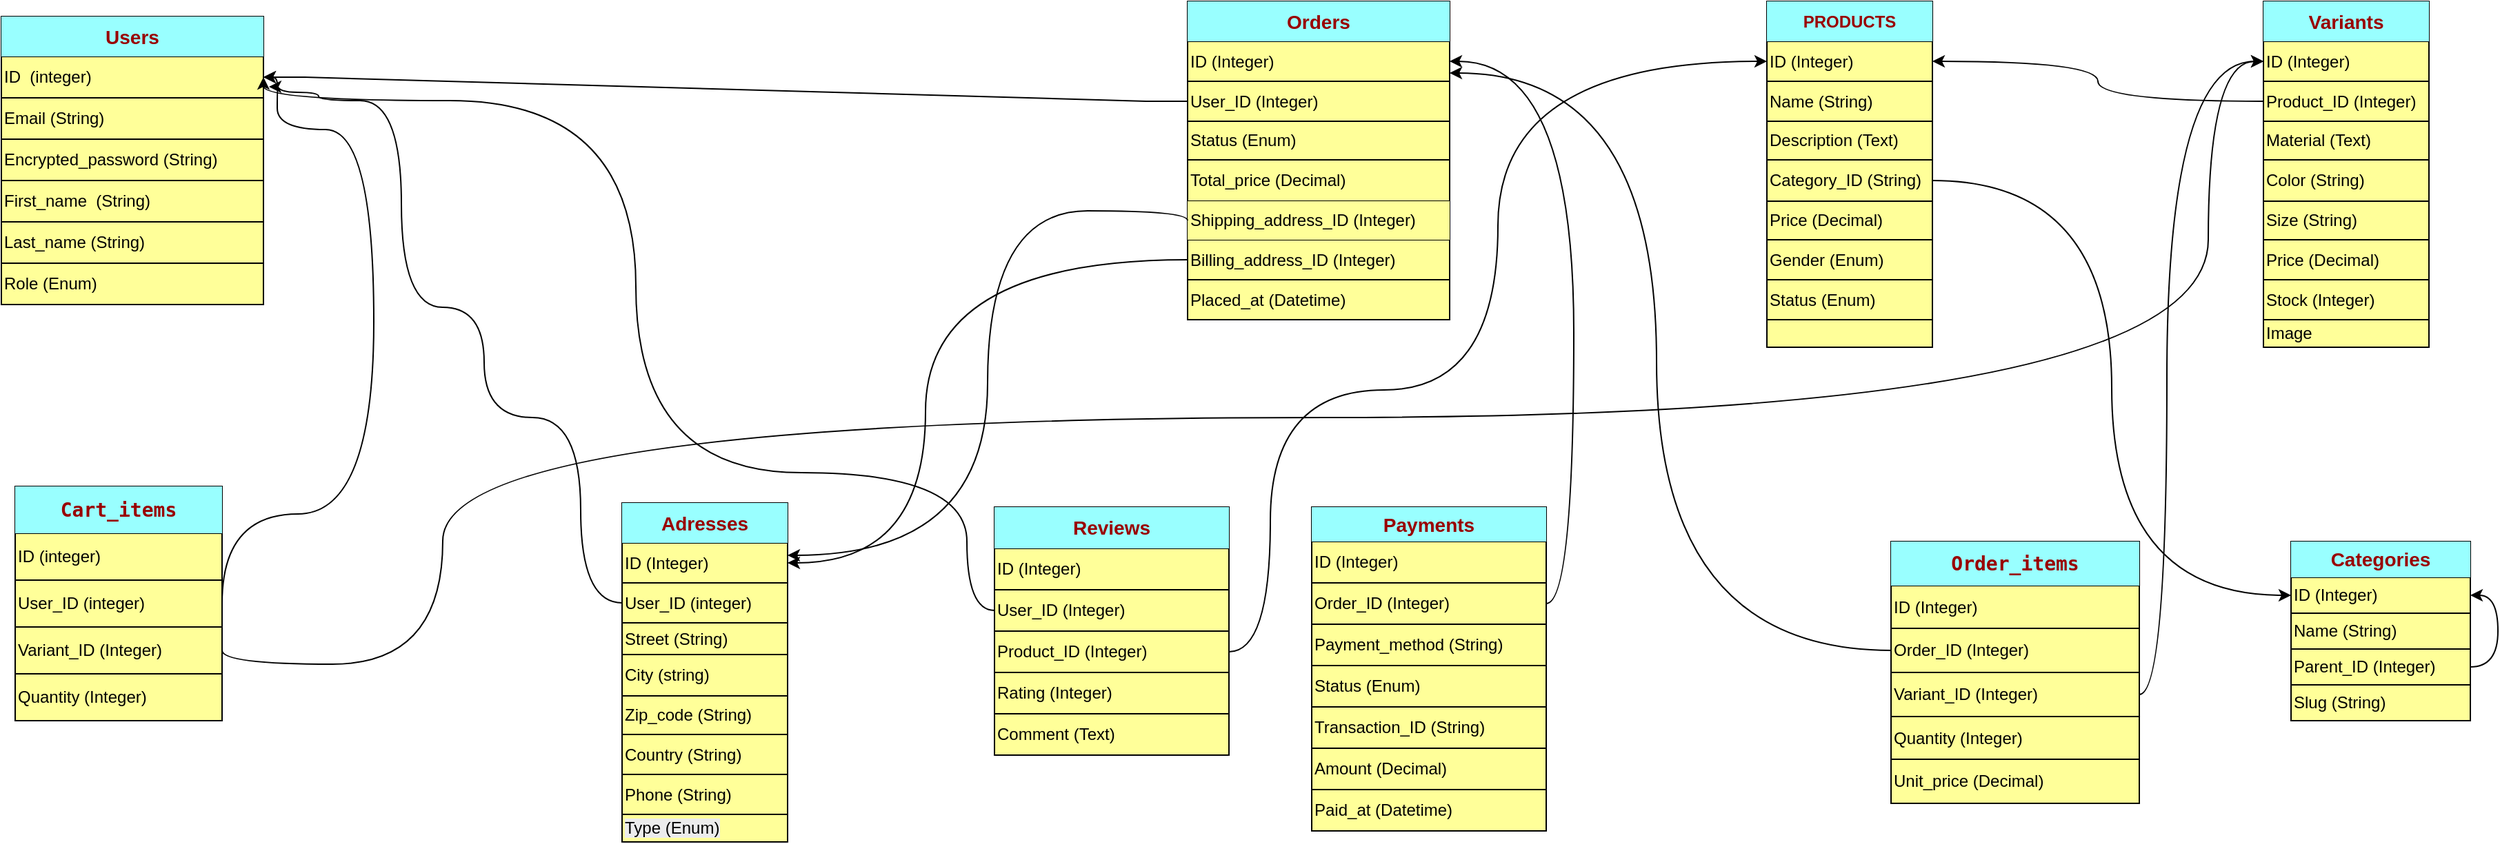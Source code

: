 <mxfile version="27.0.8">
  <diagram name="Page-1" id="mSdoSHMmGEVfb8vdNhQg">
    <mxGraphModel dx="1975" dy="997" grid="1" gridSize="10" guides="1" tooltips="1" connect="1" arrows="1" fold="1" page="1" pageScale="1" pageWidth="3300" pageHeight="4681" math="0" shadow="0">
      <root>
        <mxCell id="0" />
        <mxCell id="1" parent="0" />
        <mxCell id="TnD2usCHC5H45rRuhwk7-1" value="" style="shape=table;startSize=0;container=1;collapsible=0;childLayout=tableLayout;fillColor=#FFFF99;" parent="1" vertex="1">
          <mxGeometry x="1280" y="38" width="120" height="251" as="geometry" />
        </mxCell>
        <mxCell id="TnD2usCHC5H45rRuhwk7-2" value="" style="shape=tableRow;horizontal=0;startSize=0;swimlaneHead=0;swimlaneBody=0;strokeColor=inherit;top=0;left=0;bottom=0;right=0;collapsible=0;dropTarget=0;fillColor=#99FFFF;points=[[0,0.5],[1,0.5]];portConstraint=eastwest;" parent="TnD2usCHC5H45rRuhwk7-1" vertex="1">
          <mxGeometry width="120" height="29" as="geometry" />
        </mxCell>
        <mxCell id="TnD2usCHC5H45rRuhwk7-3" value="&lt;b style=&quot;color: rgb(153, 0, 0);&quot;&gt;PRODUCTS&lt;/b&gt;" style="shape=partialRectangle;html=1;whiteSpace=wrap;connectable=0;strokeColor=inherit;overflow=hidden;fillColor=none;top=0;left=0;bottom=0;right=0;pointerEvents=1;" parent="TnD2usCHC5H45rRuhwk7-2" vertex="1">
          <mxGeometry width="120" height="29" as="geometry">
            <mxRectangle width="120" height="29" as="alternateBounds" />
          </mxGeometry>
        </mxCell>
        <mxCell id="TnD2usCHC5H45rRuhwk7-4" value="" style="shape=tableRow;horizontal=0;startSize=0;swimlaneHead=0;swimlaneBody=0;strokeColor=inherit;top=0;left=0;bottom=0;right=0;collapsible=0;dropTarget=0;fillColor=none;points=[[0,0.5],[1,0.5]];portConstraint=eastwest;" parent="TnD2usCHC5H45rRuhwk7-1" vertex="1">
          <mxGeometry y="29" width="120" height="29" as="geometry" />
        </mxCell>
        <mxCell id="TnD2usCHC5H45rRuhwk7-5" value="ID (Integer)" style="shape=partialRectangle;html=1;whiteSpace=wrap;connectable=0;strokeColor=inherit;overflow=hidden;fillColor=none;top=0;left=0;bottom=0;right=0;pointerEvents=1;align=left;" parent="TnD2usCHC5H45rRuhwk7-4" vertex="1">
          <mxGeometry width="120" height="29" as="geometry">
            <mxRectangle width="120" height="29" as="alternateBounds" />
          </mxGeometry>
        </mxCell>
        <mxCell id="TnD2usCHC5H45rRuhwk7-6" value="" style="shape=tableRow;horizontal=0;startSize=0;swimlaneHead=0;swimlaneBody=0;strokeColor=inherit;top=0;left=0;bottom=0;right=0;collapsible=0;dropTarget=0;fillColor=none;points=[[0,0.5],[1,0.5]];portConstraint=eastwest;" parent="TnD2usCHC5H45rRuhwk7-1" vertex="1">
          <mxGeometry y="58" width="120" height="29" as="geometry" />
        </mxCell>
        <mxCell id="TnD2usCHC5H45rRuhwk7-7" value="Name (String)" style="shape=partialRectangle;html=1;whiteSpace=wrap;connectable=0;strokeColor=inherit;overflow=hidden;fillColor=none;top=0;left=0;bottom=0;right=0;pointerEvents=1;align=left;" parent="TnD2usCHC5H45rRuhwk7-6" vertex="1">
          <mxGeometry width="120" height="29" as="geometry">
            <mxRectangle width="120" height="29" as="alternateBounds" />
          </mxGeometry>
        </mxCell>
        <mxCell id="TnD2usCHC5H45rRuhwk7-8" value="" style="shape=tableRow;horizontal=0;startSize=0;swimlaneHead=0;swimlaneBody=0;strokeColor=inherit;top=0;left=0;bottom=0;right=0;collapsible=0;dropTarget=0;fillColor=none;points=[[0,0.5],[1,0.5]];portConstraint=eastwest;" parent="TnD2usCHC5H45rRuhwk7-1" vertex="1">
          <mxGeometry y="87" width="120" height="28" as="geometry" />
        </mxCell>
        <mxCell id="TnD2usCHC5H45rRuhwk7-9" value="Description (Text)" style="shape=partialRectangle;html=1;whiteSpace=wrap;connectable=0;strokeColor=inherit;overflow=hidden;fillColor=none;top=0;left=0;bottom=0;right=0;pointerEvents=1;align=left;" parent="TnD2usCHC5H45rRuhwk7-8" vertex="1">
          <mxGeometry width="120" height="28" as="geometry">
            <mxRectangle width="120" height="28" as="alternateBounds" />
          </mxGeometry>
        </mxCell>
        <mxCell id="TnD2usCHC5H45rRuhwk7-10" value="" style="shape=tableRow;horizontal=0;startSize=0;swimlaneHead=0;swimlaneBody=0;strokeColor=inherit;top=0;left=0;bottom=0;right=0;collapsible=0;dropTarget=0;fillColor=none;points=[[0,0.5],[1,0.5]];portConstraint=eastwest;" parent="TnD2usCHC5H45rRuhwk7-1" vertex="1">
          <mxGeometry y="115" width="120" height="30" as="geometry" />
        </mxCell>
        <mxCell id="TnD2usCHC5H45rRuhwk7-11" value="Category_ID (String)" style="shape=partialRectangle;html=1;whiteSpace=wrap;connectable=0;strokeColor=inherit;overflow=hidden;fillColor=none;top=0;left=0;bottom=0;right=0;pointerEvents=1;align=left;" parent="TnD2usCHC5H45rRuhwk7-10" vertex="1">
          <mxGeometry width="120" height="30" as="geometry">
            <mxRectangle width="120" height="30" as="alternateBounds" />
          </mxGeometry>
        </mxCell>
        <mxCell id="TnD2usCHC5H45rRuhwk7-12" value="" style="shape=tableRow;horizontal=0;startSize=0;swimlaneHead=0;swimlaneBody=0;strokeColor=inherit;top=0;left=0;bottom=0;right=0;collapsible=0;dropTarget=0;fillColor=none;points=[[0,0.5],[1,0.5]];portConstraint=eastwest;" parent="TnD2usCHC5H45rRuhwk7-1" vertex="1">
          <mxGeometry y="145" width="120" height="28" as="geometry" />
        </mxCell>
        <mxCell id="TnD2usCHC5H45rRuhwk7-13" value="Price (Decimal)" style="shape=partialRectangle;html=1;whiteSpace=wrap;connectable=0;strokeColor=inherit;overflow=hidden;fillColor=none;top=0;left=0;bottom=0;right=0;pointerEvents=1;align=left;" parent="TnD2usCHC5H45rRuhwk7-12" vertex="1">
          <mxGeometry width="120" height="28" as="geometry">
            <mxRectangle width="120" height="28" as="alternateBounds" />
          </mxGeometry>
        </mxCell>
        <mxCell id="TnD2usCHC5H45rRuhwk7-14" value="" style="shape=tableRow;horizontal=0;startSize=0;swimlaneHead=0;swimlaneBody=0;strokeColor=inherit;top=0;left=0;bottom=0;right=0;collapsible=0;dropTarget=0;fillColor=none;points=[[0,0.5],[1,0.5]];portConstraint=eastwest;" parent="TnD2usCHC5H45rRuhwk7-1" vertex="1">
          <mxGeometry y="173" width="120" height="29" as="geometry" />
        </mxCell>
        <mxCell id="TnD2usCHC5H45rRuhwk7-15" value="Gender (Enum)" style="shape=partialRectangle;html=1;whiteSpace=wrap;connectable=0;strokeColor=inherit;overflow=hidden;fillColor=none;top=0;left=0;bottom=0;right=0;pointerEvents=1;align=left;" parent="TnD2usCHC5H45rRuhwk7-14" vertex="1">
          <mxGeometry width="120" height="29" as="geometry">
            <mxRectangle width="120" height="29" as="alternateBounds" />
          </mxGeometry>
        </mxCell>
        <mxCell id="TnD2usCHC5H45rRuhwk7-16" value="" style="shape=tableRow;horizontal=0;startSize=0;swimlaneHead=0;swimlaneBody=0;strokeColor=inherit;top=0;left=0;bottom=0;right=0;collapsible=0;dropTarget=0;fillColor=none;points=[[0,0.5],[1,0.5]];portConstraint=eastwest;" parent="TnD2usCHC5H45rRuhwk7-1" vertex="1">
          <mxGeometry y="202" width="120" height="29" as="geometry" />
        </mxCell>
        <mxCell id="TnD2usCHC5H45rRuhwk7-17" value="Status (Enum)" style="shape=partialRectangle;html=1;whiteSpace=wrap;connectable=0;strokeColor=inherit;overflow=hidden;fillColor=none;top=0;left=0;bottom=0;right=0;pointerEvents=1;align=left;" parent="TnD2usCHC5H45rRuhwk7-16" vertex="1">
          <mxGeometry width="120" height="29" as="geometry">
            <mxRectangle width="120" height="29" as="alternateBounds" />
          </mxGeometry>
        </mxCell>
        <mxCell id="TnD2usCHC5H45rRuhwk7-18" value="" style="shape=tableRow;horizontal=0;startSize=0;swimlaneHead=0;swimlaneBody=0;strokeColor=inherit;top=0;left=0;bottom=0;right=0;collapsible=0;dropTarget=0;fillColor=none;points=[[0,0.5],[1,0.5]];portConstraint=eastwest;" parent="TnD2usCHC5H45rRuhwk7-1" vertex="1">
          <mxGeometry y="231" width="120" height="20" as="geometry" />
        </mxCell>
        <mxCell id="TnD2usCHC5H45rRuhwk7-19" value="" style="shape=partialRectangle;html=1;whiteSpace=wrap;connectable=0;strokeColor=inherit;overflow=hidden;fillColor=none;top=0;left=0;bottom=0;right=0;pointerEvents=1;" parent="TnD2usCHC5H45rRuhwk7-18" vertex="1">
          <mxGeometry width="120" height="20" as="geometry">
            <mxRectangle width="120" height="20" as="alternateBounds" />
          </mxGeometry>
        </mxCell>
        <mxCell id="lrAjuptVuyixeFRpdPks-1" value="" style="shape=table;startSize=0;container=1;collapsible=0;childLayout=tableLayout;fillColor=#FFFF99;" parent="1" vertex="1">
          <mxGeometry x="1640" y="38" width="120" height="251" as="geometry" />
        </mxCell>
        <mxCell id="lrAjuptVuyixeFRpdPks-2" value="" style="shape=tableRow;horizontal=0;startSize=0;swimlaneHead=0;swimlaneBody=0;strokeColor=inherit;top=0;left=0;bottom=0;right=0;collapsible=0;dropTarget=0;fillColor=none;points=[[0,0.5],[1,0.5]];portConstraint=eastwest;" parent="lrAjuptVuyixeFRpdPks-1" vertex="1">
          <mxGeometry width="120" height="29" as="geometry" />
        </mxCell>
        <mxCell id="lrAjuptVuyixeFRpdPks-3" value="&lt;b style=&quot;color: rgb(153, 0, 0);&quot;&gt;&lt;font style=&quot;font-size: 14px;&quot;&gt;Variants&lt;/font&gt;&lt;/b&gt;" style="shape=partialRectangle;html=1;whiteSpace=wrap;connectable=0;strokeColor=inherit;overflow=hidden;fillColor=#99FFFF;top=0;left=0;bottom=0;right=0;pointerEvents=1;" parent="lrAjuptVuyixeFRpdPks-2" vertex="1">
          <mxGeometry width="120" height="29" as="geometry">
            <mxRectangle width="120" height="29" as="alternateBounds" />
          </mxGeometry>
        </mxCell>
        <mxCell id="lrAjuptVuyixeFRpdPks-4" value="" style="shape=tableRow;horizontal=0;startSize=0;swimlaneHead=0;swimlaneBody=0;strokeColor=inherit;top=0;left=0;bottom=0;right=0;collapsible=0;dropTarget=0;fillColor=none;points=[[0,0.5],[1,0.5]];portConstraint=eastwest;" parent="lrAjuptVuyixeFRpdPks-1" vertex="1">
          <mxGeometry y="29" width="120" height="29" as="geometry" />
        </mxCell>
        <mxCell id="lrAjuptVuyixeFRpdPks-5" value="ID (Integer)" style="shape=partialRectangle;html=1;whiteSpace=wrap;connectable=0;strokeColor=inherit;overflow=hidden;fillColor=none;top=0;left=0;bottom=0;right=0;pointerEvents=1;align=left;" parent="lrAjuptVuyixeFRpdPks-4" vertex="1">
          <mxGeometry width="120" height="29" as="geometry">
            <mxRectangle width="120" height="29" as="alternateBounds" />
          </mxGeometry>
        </mxCell>
        <mxCell id="lrAjuptVuyixeFRpdPks-6" value="" style="shape=tableRow;horizontal=0;startSize=0;swimlaneHead=0;swimlaneBody=0;strokeColor=inherit;top=0;left=0;bottom=0;right=0;collapsible=0;dropTarget=0;fillColor=none;points=[[0,0.5],[1,0.5]];portConstraint=eastwest;" parent="lrAjuptVuyixeFRpdPks-1" vertex="1">
          <mxGeometry y="58" width="120" height="29" as="geometry" />
        </mxCell>
        <mxCell id="lrAjuptVuyixeFRpdPks-7" value="Product_ID (Integer)" style="shape=partialRectangle;html=1;whiteSpace=wrap;connectable=0;strokeColor=inherit;overflow=hidden;fillColor=none;top=0;left=0;bottom=0;right=0;pointerEvents=1;align=left;" parent="lrAjuptVuyixeFRpdPks-6" vertex="1">
          <mxGeometry width="120" height="29" as="geometry">
            <mxRectangle width="120" height="29" as="alternateBounds" />
          </mxGeometry>
        </mxCell>
        <mxCell id="lrAjuptVuyixeFRpdPks-8" value="" style="shape=tableRow;horizontal=0;startSize=0;swimlaneHead=0;swimlaneBody=0;strokeColor=inherit;top=0;left=0;bottom=0;right=0;collapsible=0;dropTarget=0;fillColor=none;points=[[0,0.5],[1,0.5]];portConstraint=eastwest;" parent="lrAjuptVuyixeFRpdPks-1" vertex="1">
          <mxGeometry y="87" width="120" height="28" as="geometry" />
        </mxCell>
        <mxCell id="lrAjuptVuyixeFRpdPks-9" value="Material (Text)" style="shape=partialRectangle;html=1;whiteSpace=wrap;connectable=0;strokeColor=inherit;overflow=hidden;fillColor=none;top=0;left=0;bottom=0;right=0;pointerEvents=1;align=left;" parent="lrAjuptVuyixeFRpdPks-8" vertex="1">
          <mxGeometry width="120" height="28" as="geometry">
            <mxRectangle width="120" height="28" as="alternateBounds" />
          </mxGeometry>
        </mxCell>
        <mxCell id="lrAjuptVuyixeFRpdPks-10" value="" style="shape=tableRow;horizontal=0;startSize=0;swimlaneHead=0;swimlaneBody=0;strokeColor=inherit;top=0;left=0;bottom=0;right=0;collapsible=0;dropTarget=0;fillColor=none;points=[[0,0.5],[1,0.5]];portConstraint=eastwest;" parent="lrAjuptVuyixeFRpdPks-1" vertex="1">
          <mxGeometry y="115" width="120" height="30" as="geometry" />
        </mxCell>
        <mxCell id="lrAjuptVuyixeFRpdPks-11" value="Color (String)" style="shape=partialRectangle;html=1;whiteSpace=wrap;connectable=0;strokeColor=inherit;overflow=hidden;fillColor=none;top=0;left=0;bottom=0;right=0;pointerEvents=1;align=left;" parent="lrAjuptVuyixeFRpdPks-10" vertex="1">
          <mxGeometry width="120" height="30" as="geometry">
            <mxRectangle width="120" height="30" as="alternateBounds" />
          </mxGeometry>
        </mxCell>
        <mxCell id="lrAjuptVuyixeFRpdPks-12" value="" style="shape=tableRow;horizontal=0;startSize=0;swimlaneHead=0;swimlaneBody=0;strokeColor=inherit;top=0;left=0;bottom=0;right=0;collapsible=0;dropTarget=0;fillColor=none;points=[[0,0.5],[1,0.5]];portConstraint=eastwest;" parent="lrAjuptVuyixeFRpdPks-1" vertex="1">
          <mxGeometry y="145" width="120" height="28" as="geometry" />
        </mxCell>
        <mxCell id="lrAjuptVuyixeFRpdPks-13" value="Size (String)" style="shape=partialRectangle;html=1;whiteSpace=wrap;connectable=0;strokeColor=inherit;overflow=hidden;fillColor=none;top=0;left=0;bottom=0;right=0;pointerEvents=1;align=left;" parent="lrAjuptVuyixeFRpdPks-12" vertex="1">
          <mxGeometry width="120" height="28" as="geometry">
            <mxRectangle width="120" height="28" as="alternateBounds" />
          </mxGeometry>
        </mxCell>
        <mxCell id="lrAjuptVuyixeFRpdPks-14" value="" style="shape=tableRow;horizontal=0;startSize=0;swimlaneHead=0;swimlaneBody=0;strokeColor=inherit;top=0;left=0;bottom=0;right=0;collapsible=0;dropTarget=0;fillColor=none;points=[[0,0.5],[1,0.5]];portConstraint=eastwest;" parent="lrAjuptVuyixeFRpdPks-1" vertex="1">
          <mxGeometry y="173" width="120" height="29" as="geometry" />
        </mxCell>
        <mxCell id="lrAjuptVuyixeFRpdPks-15" value="Price (Decimal)" style="shape=partialRectangle;html=1;whiteSpace=wrap;connectable=0;strokeColor=inherit;overflow=hidden;fillColor=none;top=0;left=0;bottom=0;right=0;pointerEvents=1;align=left;" parent="lrAjuptVuyixeFRpdPks-14" vertex="1">
          <mxGeometry width="120" height="29" as="geometry">
            <mxRectangle width="120" height="29" as="alternateBounds" />
          </mxGeometry>
        </mxCell>
        <mxCell id="lrAjuptVuyixeFRpdPks-16" value="" style="shape=tableRow;horizontal=0;startSize=0;swimlaneHead=0;swimlaneBody=0;strokeColor=inherit;top=0;left=0;bottom=0;right=0;collapsible=0;dropTarget=0;fillColor=none;points=[[0,0.5],[1,0.5]];portConstraint=eastwest;" parent="lrAjuptVuyixeFRpdPks-1" vertex="1">
          <mxGeometry y="202" width="120" height="29" as="geometry" />
        </mxCell>
        <mxCell id="lrAjuptVuyixeFRpdPks-17" value="Stock (Integer)" style="shape=partialRectangle;html=1;whiteSpace=wrap;connectable=0;strokeColor=inherit;overflow=hidden;fillColor=none;top=0;left=0;bottom=0;right=0;pointerEvents=1;align=left;" parent="lrAjuptVuyixeFRpdPks-16" vertex="1">
          <mxGeometry width="120" height="29" as="geometry">
            <mxRectangle width="120" height="29" as="alternateBounds" />
          </mxGeometry>
        </mxCell>
        <mxCell id="lrAjuptVuyixeFRpdPks-18" value="" style="shape=tableRow;horizontal=0;startSize=0;swimlaneHead=0;swimlaneBody=0;strokeColor=inherit;top=0;left=0;bottom=0;right=0;collapsible=0;dropTarget=0;fillColor=none;points=[[0,0.5],[1,0.5]];portConstraint=eastwest;" parent="lrAjuptVuyixeFRpdPks-1" vertex="1">
          <mxGeometry y="231" width="120" height="20" as="geometry" />
        </mxCell>
        <mxCell id="lrAjuptVuyixeFRpdPks-19" value="Image" style="shape=partialRectangle;html=1;whiteSpace=wrap;connectable=0;strokeColor=inherit;overflow=hidden;fillColor=none;top=0;left=0;bottom=0;right=0;pointerEvents=1;align=left;" parent="lrAjuptVuyixeFRpdPks-18" vertex="1">
          <mxGeometry width="120" height="20" as="geometry">
            <mxRectangle width="120" height="20" as="alternateBounds" />
          </mxGeometry>
        </mxCell>
        <mxCell id="lrAjuptVuyixeFRpdPks-20" value="" style="shape=table;startSize=0;container=1;collapsible=0;childLayout=tableLayout;fillColor=#FFFF99;" parent="1" vertex="1">
          <mxGeometry x="1660" y="430" width="130" height="130" as="geometry" />
        </mxCell>
        <mxCell id="lrAjuptVuyixeFRpdPks-21" value="" style="shape=tableRow;horizontal=0;startSize=0;swimlaneHead=0;swimlaneBody=0;strokeColor=inherit;top=0;left=0;bottom=0;right=0;collapsible=0;dropTarget=0;fillColor=none;points=[[0,0.5],[1,0.5]];portConstraint=eastwest;" parent="lrAjuptVuyixeFRpdPks-20" vertex="1">
          <mxGeometry width="130" height="26" as="geometry" />
        </mxCell>
        <mxCell id="lrAjuptVuyixeFRpdPks-22" value="&lt;b style=&quot;color: rgb(153, 0, 0);&quot;&gt;&lt;font style=&quot;font-size: 14px;&quot;&gt;Categories&lt;/font&gt;&lt;/b&gt;" style="shape=partialRectangle;html=1;whiteSpace=wrap;connectable=0;strokeColor=inherit;overflow=hidden;fillColor=#99FFFF;top=0;left=0;bottom=0;right=0;pointerEvents=1;" parent="lrAjuptVuyixeFRpdPks-21" vertex="1">
          <mxGeometry width="130" height="26" as="geometry">
            <mxRectangle width="130" height="26" as="alternateBounds" />
          </mxGeometry>
        </mxCell>
        <mxCell id="lrAjuptVuyixeFRpdPks-23" value="" style="shape=tableRow;horizontal=0;startSize=0;swimlaneHead=0;swimlaneBody=0;strokeColor=inherit;top=0;left=0;bottom=0;right=0;collapsible=0;dropTarget=0;fillColor=none;points=[[0,0.5],[1,0.5]];portConstraint=eastwest;" parent="lrAjuptVuyixeFRpdPks-20" vertex="1">
          <mxGeometry y="26" width="130" height="26" as="geometry" />
        </mxCell>
        <mxCell id="lrAjuptVuyixeFRpdPks-24" value="ID (Integer)" style="shape=partialRectangle;html=1;whiteSpace=wrap;connectable=0;strokeColor=inherit;overflow=hidden;fillColor=none;top=0;left=0;bottom=0;right=0;pointerEvents=1;align=left;" parent="lrAjuptVuyixeFRpdPks-23" vertex="1">
          <mxGeometry width="130" height="26" as="geometry">
            <mxRectangle width="130" height="26" as="alternateBounds" />
          </mxGeometry>
        </mxCell>
        <mxCell id="lrAjuptVuyixeFRpdPks-25" value="" style="shape=tableRow;horizontal=0;startSize=0;swimlaneHead=0;swimlaneBody=0;strokeColor=inherit;top=0;left=0;bottom=0;right=0;collapsible=0;dropTarget=0;fillColor=none;points=[[0,0.5],[1,0.5]];portConstraint=eastwest;" parent="lrAjuptVuyixeFRpdPks-20" vertex="1">
          <mxGeometry y="52" width="130" height="26" as="geometry" />
        </mxCell>
        <mxCell id="lrAjuptVuyixeFRpdPks-26" value="Name (String)" style="shape=partialRectangle;html=1;whiteSpace=wrap;connectable=0;strokeColor=inherit;overflow=hidden;fillColor=none;top=0;left=0;bottom=0;right=0;pointerEvents=1;align=left;" parent="lrAjuptVuyixeFRpdPks-25" vertex="1">
          <mxGeometry width="130" height="26" as="geometry">
            <mxRectangle width="130" height="26" as="alternateBounds" />
          </mxGeometry>
        </mxCell>
        <mxCell id="lrAjuptVuyixeFRpdPks-27" value="" style="shape=tableRow;horizontal=0;startSize=0;swimlaneHead=0;swimlaneBody=0;strokeColor=inherit;top=0;left=0;bottom=0;right=0;collapsible=0;dropTarget=0;fillColor=none;points=[[0,0.5],[1,0.5]];portConstraint=eastwest;" parent="lrAjuptVuyixeFRpdPks-20" vertex="1">
          <mxGeometry y="78" width="130" height="26" as="geometry" />
        </mxCell>
        <mxCell id="lrAjuptVuyixeFRpdPks-28" value="Parent_ID (Integer)" style="shape=partialRectangle;html=1;whiteSpace=wrap;connectable=0;strokeColor=inherit;overflow=hidden;fillColor=none;top=0;left=0;bottom=0;right=0;pointerEvents=1;align=left;" parent="lrAjuptVuyixeFRpdPks-27" vertex="1">
          <mxGeometry width="130" height="26" as="geometry">
            <mxRectangle width="130" height="26" as="alternateBounds" />
          </mxGeometry>
        </mxCell>
        <mxCell id="lrAjuptVuyixeFRpdPks-29" value="" style="shape=tableRow;horizontal=0;startSize=0;swimlaneHead=0;swimlaneBody=0;strokeColor=inherit;top=0;left=0;bottom=0;right=0;collapsible=0;dropTarget=0;fillColor=none;points=[[0,0.5],[1,0.5]];portConstraint=eastwest;" parent="lrAjuptVuyixeFRpdPks-20" vertex="1">
          <mxGeometry y="104" width="130" height="26" as="geometry" />
        </mxCell>
        <mxCell id="lrAjuptVuyixeFRpdPks-30" value="Slug (String)" style="shape=partialRectangle;html=1;whiteSpace=wrap;connectable=0;strokeColor=inherit;overflow=hidden;fillColor=none;top=0;left=0;bottom=0;right=0;pointerEvents=1;align=left;" parent="lrAjuptVuyixeFRpdPks-29" vertex="1">
          <mxGeometry width="130" height="26" as="geometry">
            <mxRectangle width="130" height="26" as="alternateBounds" />
          </mxGeometry>
        </mxCell>
        <mxCell id="tza-7OO87RiTaCKY8VPS-17" style="edgeStyle=orthogonalEdgeStyle;curved=1;rounded=0;orthogonalLoop=1;jettySize=auto;html=1;exitX=1;exitY=0.5;exitDx=0;exitDy=0;entryX=1;entryY=0.5;entryDx=0;entryDy=0;" parent="1" source="lrAjuptVuyixeFRpdPks-27" target="lrAjuptVuyixeFRpdPks-23" edge="1">
          <mxGeometry relative="1" as="geometry" />
        </mxCell>
        <mxCell id="lrAjuptVuyixeFRpdPks-31" value="" style="shape=table;startSize=0;container=1;collapsible=0;childLayout=tableLayout;fillColor=#FFFF99;" parent="1" vertex="1">
          <mxGeometry y="49" width="190" height="209" as="geometry" />
        </mxCell>
        <mxCell id="lrAjuptVuyixeFRpdPks-32" value="" style="shape=tableRow;horizontal=0;startSize=0;swimlaneHead=0;swimlaneBody=0;strokeColor=inherit;top=0;left=0;bottom=0;right=0;collapsible=0;dropTarget=0;fillColor=none;points=[[0,0.5],[1,0.5]];portConstraint=eastwest;" parent="lrAjuptVuyixeFRpdPks-31" vertex="1">
          <mxGeometry width="190" height="29" as="geometry" />
        </mxCell>
        <mxCell id="lrAjuptVuyixeFRpdPks-33" value="&lt;b style=&quot;color: rgb(153, 0, 0);&quot;&gt;&lt;font style=&quot;font-size: 14px;&quot;&gt;Users&lt;/font&gt;&lt;/b&gt;" style="shape=partialRectangle;html=1;whiteSpace=wrap;connectable=0;strokeColor=inherit;overflow=hidden;fillColor=#99FFFF;top=0;left=0;bottom=0;right=0;pointerEvents=1;" parent="lrAjuptVuyixeFRpdPks-32" vertex="1">
          <mxGeometry width="190" height="29" as="geometry">
            <mxRectangle width="190" height="29" as="alternateBounds" />
          </mxGeometry>
        </mxCell>
        <mxCell id="lrAjuptVuyixeFRpdPks-34" value="" style="shape=tableRow;horizontal=0;startSize=0;swimlaneHead=0;swimlaneBody=0;strokeColor=inherit;top=0;left=0;bottom=0;right=0;collapsible=0;dropTarget=0;fillColor=none;points=[[0,0.5],[1,0.5]];portConstraint=eastwest;" parent="lrAjuptVuyixeFRpdPks-31" vertex="1">
          <mxGeometry y="29" width="190" height="30" as="geometry" />
        </mxCell>
        <mxCell id="lrAjuptVuyixeFRpdPks-35" value="ID &amp;nbsp;(integer)" style="shape=partialRectangle;html=1;whiteSpace=wrap;connectable=0;strokeColor=inherit;overflow=hidden;fillColor=none;top=0;left=0;bottom=0;right=0;pointerEvents=1;align=left;" parent="lrAjuptVuyixeFRpdPks-34" vertex="1">
          <mxGeometry width="190" height="30" as="geometry">
            <mxRectangle width="190" height="30" as="alternateBounds" />
          </mxGeometry>
        </mxCell>
        <mxCell id="lrAjuptVuyixeFRpdPks-36" value="" style="shape=tableRow;horizontal=0;startSize=0;swimlaneHead=0;swimlaneBody=0;strokeColor=inherit;top=0;left=0;bottom=0;right=0;collapsible=0;dropTarget=0;fillColor=none;points=[[0,0.5],[1,0.5]];portConstraint=eastwest;" parent="lrAjuptVuyixeFRpdPks-31" vertex="1">
          <mxGeometry y="59" width="190" height="30" as="geometry" />
        </mxCell>
        <mxCell id="lrAjuptVuyixeFRpdPks-37" value="Email (String)" style="shape=partialRectangle;html=1;whiteSpace=wrap;connectable=0;strokeColor=inherit;overflow=hidden;fillColor=none;top=0;left=0;bottom=0;right=0;pointerEvents=1;align=left;" parent="lrAjuptVuyixeFRpdPks-36" vertex="1">
          <mxGeometry width="190" height="30" as="geometry">
            <mxRectangle width="190" height="30" as="alternateBounds" />
          </mxGeometry>
        </mxCell>
        <mxCell id="lrAjuptVuyixeFRpdPks-38" value="" style="shape=tableRow;horizontal=0;startSize=0;swimlaneHead=0;swimlaneBody=0;strokeColor=inherit;top=0;left=0;bottom=0;right=0;collapsible=0;dropTarget=0;fillColor=none;points=[[0,0.5],[1,0.5]];portConstraint=eastwest;" parent="lrAjuptVuyixeFRpdPks-31" vertex="1">
          <mxGeometry y="89" width="190" height="30" as="geometry" />
        </mxCell>
        <mxCell id="lrAjuptVuyixeFRpdPks-39" value="Encrypted_password (String)" style="shape=partialRectangle;html=1;whiteSpace=wrap;connectable=0;strokeColor=inherit;overflow=hidden;fillColor=none;top=0;left=0;bottom=0;right=0;pointerEvents=1;align=left;" parent="lrAjuptVuyixeFRpdPks-38" vertex="1">
          <mxGeometry width="190" height="30" as="geometry">
            <mxRectangle width="190" height="30" as="alternateBounds" />
          </mxGeometry>
        </mxCell>
        <mxCell id="lrAjuptVuyixeFRpdPks-40" value="" style="shape=tableRow;horizontal=0;startSize=0;swimlaneHead=0;swimlaneBody=0;strokeColor=inherit;top=0;left=0;bottom=0;right=0;collapsible=0;dropTarget=0;fillColor=none;points=[[0,0.5],[1,0.5]];portConstraint=eastwest;" parent="lrAjuptVuyixeFRpdPks-31" vertex="1">
          <mxGeometry y="119" width="190" height="30" as="geometry" />
        </mxCell>
        <mxCell id="lrAjuptVuyixeFRpdPks-41" value="First_name &amp;nbsp;(String)" style="shape=partialRectangle;html=1;whiteSpace=wrap;connectable=0;strokeColor=inherit;overflow=hidden;fillColor=none;top=0;left=0;bottom=0;right=0;pointerEvents=1;align=left;" parent="lrAjuptVuyixeFRpdPks-40" vertex="1">
          <mxGeometry width="190" height="30" as="geometry">
            <mxRectangle width="190" height="30" as="alternateBounds" />
          </mxGeometry>
        </mxCell>
        <mxCell id="lrAjuptVuyixeFRpdPks-42" value="" style="shape=tableRow;horizontal=0;startSize=0;swimlaneHead=0;swimlaneBody=0;strokeColor=inherit;top=0;left=0;bottom=0;right=0;collapsible=0;dropTarget=0;fillColor=none;points=[[0,0.5],[1,0.5]];portConstraint=eastwest;" parent="lrAjuptVuyixeFRpdPks-31" vertex="1">
          <mxGeometry y="149" width="190" height="30" as="geometry" />
        </mxCell>
        <mxCell id="lrAjuptVuyixeFRpdPks-43" value="Last_name (String)" style="shape=partialRectangle;html=1;whiteSpace=wrap;connectable=0;strokeColor=inherit;overflow=hidden;fillColor=none;top=0;left=0;bottom=0;right=0;pointerEvents=1;align=left;" parent="lrAjuptVuyixeFRpdPks-42" vertex="1">
          <mxGeometry width="190" height="30" as="geometry">
            <mxRectangle width="190" height="30" as="alternateBounds" />
          </mxGeometry>
        </mxCell>
        <mxCell id="lrAjuptVuyixeFRpdPks-44" value="" style="shape=tableRow;horizontal=0;startSize=0;swimlaneHead=0;swimlaneBody=0;strokeColor=inherit;top=0;left=0;bottom=0;right=0;collapsible=0;dropTarget=0;fillColor=none;points=[[0,0.5],[1,0.5]];portConstraint=eastwest;" parent="lrAjuptVuyixeFRpdPks-31" vertex="1">
          <mxGeometry y="179" width="190" height="30" as="geometry" />
        </mxCell>
        <mxCell id="lrAjuptVuyixeFRpdPks-45" value="Role (Enum)" style="shape=partialRectangle;html=1;whiteSpace=wrap;connectable=0;strokeColor=inherit;overflow=hidden;fillColor=none;top=0;left=0;bottom=0;right=0;pointerEvents=1;align=left;" parent="lrAjuptVuyixeFRpdPks-44" vertex="1">
          <mxGeometry width="190" height="30" as="geometry">
            <mxRectangle width="190" height="30" as="alternateBounds" />
          </mxGeometry>
        </mxCell>
        <mxCell id="lrAjuptVuyixeFRpdPks-46" value="" style="shape=table;startSize=0;container=1;collapsible=0;childLayout=tableLayout;fillColor=#FFFF99;" parent="1" vertex="1">
          <mxGeometry x="10" y="390" width="150" height="170" as="geometry" />
        </mxCell>
        <mxCell id="lrAjuptVuyixeFRpdPks-47" value="" style="shape=tableRow;horizontal=0;startSize=0;swimlaneHead=0;swimlaneBody=0;strokeColor=inherit;top=0;left=0;bottom=0;right=0;collapsible=0;dropTarget=0;fillColor=none;points=[[0,0.5],[1,0.5]];portConstraint=eastwest;" parent="lrAjuptVuyixeFRpdPks-46" vertex="1">
          <mxGeometry width="150" height="34" as="geometry" />
        </mxCell>
        <mxCell id="lrAjuptVuyixeFRpdPks-48" value="&lt;code style=&quot;text-align: start;&quot; data-end=&quot;1625&quot; data-start=&quot;1613&quot;&gt;&lt;b style=&quot;color: rgb(153, 0, 0);&quot;&gt;&lt;font style=&quot;font-size: 14px;&quot;&gt;Cart_items&lt;/font&gt;&lt;/b&gt;&lt;/code&gt;" style="shape=partialRectangle;html=1;whiteSpace=wrap;connectable=0;strokeColor=inherit;overflow=hidden;fillColor=#99FFFF;top=0;left=0;bottom=0;right=0;pointerEvents=1;" parent="lrAjuptVuyixeFRpdPks-47" vertex="1">
          <mxGeometry width="150" height="34" as="geometry">
            <mxRectangle width="150" height="34" as="alternateBounds" />
          </mxGeometry>
        </mxCell>
        <mxCell id="lrAjuptVuyixeFRpdPks-49" value="" style="shape=tableRow;horizontal=0;startSize=0;swimlaneHead=0;swimlaneBody=0;strokeColor=inherit;top=0;left=0;bottom=0;right=0;collapsible=0;dropTarget=0;fillColor=none;points=[[0,0.5],[1,0.5]];portConstraint=eastwest;" parent="lrAjuptVuyixeFRpdPks-46" vertex="1">
          <mxGeometry y="34" width="150" height="34" as="geometry" />
        </mxCell>
        <mxCell id="lrAjuptVuyixeFRpdPks-50" value="ID (integer)" style="shape=partialRectangle;html=1;whiteSpace=wrap;connectable=0;strokeColor=inherit;overflow=hidden;fillColor=none;top=0;left=0;bottom=0;right=0;pointerEvents=1;align=left;" parent="lrAjuptVuyixeFRpdPks-49" vertex="1">
          <mxGeometry width="150" height="34" as="geometry">
            <mxRectangle width="150" height="34" as="alternateBounds" />
          </mxGeometry>
        </mxCell>
        <mxCell id="lrAjuptVuyixeFRpdPks-51" value="" style="shape=tableRow;horizontal=0;startSize=0;swimlaneHead=0;swimlaneBody=0;strokeColor=inherit;top=0;left=0;bottom=0;right=0;collapsible=0;dropTarget=0;fillColor=none;points=[[0,0.5],[1,0.5]];portConstraint=eastwest;" parent="lrAjuptVuyixeFRpdPks-46" vertex="1">
          <mxGeometry y="68" width="150" height="34" as="geometry" />
        </mxCell>
        <mxCell id="lrAjuptVuyixeFRpdPks-52" value="User_ID (integer)" style="shape=partialRectangle;html=1;whiteSpace=wrap;connectable=0;strokeColor=inherit;overflow=hidden;fillColor=none;top=0;left=0;bottom=0;right=0;pointerEvents=1;align=left;" parent="lrAjuptVuyixeFRpdPks-51" vertex="1">
          <mxGeometry width="150" height="34" as="geometry">
            <mxRectangle width="150" height="34" as="alternateBounds" />
          </mxGeometry>
        </mxCell>
        <mxCell id="lrAjuptVuyixeFRpdPks-53" value="" style="shape=tableRow;horizontal=0;startSize=0;swimlaneHead=0;swimlaneBody=0;strokeColor=inherit;top=0;left=0;bottom=0;right=0;collapsible=0;dropTarget=0;fillColor=none;points=[[0,0.5],[1,0.5]];portConstraint=eastwest;" parent="lrAjuptVuyixeFRpdPks-46" vertex="1">
          <mxGeometry y="102" width="150" height="34" as="geometry" />
        </mxCell>
        <mxCell id="lrAjuptVuyixeFRpdPks-54" value="Variant_ID (Integer)" style="shape=partialRectangle;html=1;whiteSpace=wrap;connectable=0;strokeColor=inherit;overflow=hidden;fillColor=none;top=0;left=0;bottom=0;right=0;pointerEvents=1;align=left;" parent="lrAjuptVuyixeFRpdPks-53" vertex="1">
          <mxGeometry width="150" height="34" as="geometry">
            <mxRectangle width="150" height="34" as="alternateBounds" />
          </mxGeometry>
        </mxCell>
        <mxCell id="lrAjuptVuyixeFRpdPks-55" value="" style="shape=tableRow;horizontal=0;startSize=0;swimlaneHead=0;swimlaneBody=0;strokeColor=inherit;top=0;left=0;bottom=0;right=0;collapsible=0;dropTarget=0;fillColor=none;points=[[0,0.5],[1,0.5]];portConstraint=eastwest;" parent="lrAjuptVuyixeFRpdPks-46" vertex="1">
          <mxGeometry y="136" width="150" height="34" as="geometry" />
        </mxCell>
        <mxCell id="lrAjuptVuyixeFRpdPks-56" value="Quantity (Integer)" style="shape=partialRectangle;html=1;whiteSpace=wrap;connectable=0;strokeColor=inherit;overflow=hidden;fillColor=none;top=0;left=0;bottom=0;right=0;pointerEvents=1;align=left;" parent="lrAjuptVuyixeFRpdPks-55" vertex="1">
          <mxGeometry width="150" height="34" as="geometry">
            <mxRectangle width="150" height="34" as="alternateBounds" />
          </mxGeometry>
        </mxCell>
        <mxCell id="lrAjuptVuyixeFRpdPks-57" value="" style="shape=table;startSize=0;container=1;collapsible=0;childLayout=tableLayout;fillColor=#FFFF99;" parent="1" vertex="1">
          <mxGeometry x="1370" y="430" width="180" height="190" as="geometry" />
        </mxCell>
        <mxCell id="lrAjuptVuyixeFRpdPks-58" value="" style="shape=tableRow;horizontal=0;startSize=0;swimlaneHead=0;swimlaneBody=0;strokeColor=inherit;top=0;left=0;bottom=0;right=0;collapsible=0;dropTarget=0;fillColor=none;points=[[0,0.5],[1,0.5]];portConstraint=eastwest;" parent="lrAjuptVuyixeFRpdPks-57" vertex="1">
          <mxGeometry width="180" height="32" as="geometry" />
        </mxCell>
        <mxCell id="lrAjuptVuyixeFRpdPks-59" value="&lt;code style=&quot;text-align: start; color: rgb(153, 0, 0);&quot; data-end=&quot;349&quot; data-start=&quot;336&quot;&gt;&lt;b&gt;&lt;font style=&quot;font-size: 14px;&quot;&gt;Order_items&lt;/font&gt;&lt;/b&gt;&lt;/code&gt;" style="shape=partialRectangle;html=1;whiteSpace=wrap;connectable=0;strokeColor=inherit;overflow=hidden;fillColor=#99FFFF;top=0;left=0;bottom=0;right=0;pointerEvents=1;" parent="lrAjuptVuyixeFRpdPks-58" vertex="1">
          <mxGeometry width="180" height="32" as="geometry">
            <mxRectangle width="180" height="32" as="alternateBounds" />
          </mxGeometry>
        </mxCell>
        <mxCell id="lrAjuptVuyixeFRpdPks-60" value="" style="shape=tableRow;horizontal=0;startSize=0;swimlaneHead=0;swimlaneBody=0;strokeColor=inherit;top=0;left=0;bottom=0;right=0;collapsible=0;dropTarget=0;fillColor=none;points=[[0,0.5],[1,0.5]];portConstraint=eastwest;" parent="lrAjuptVuyixeFRpdPks-57" vertex="1">
          <mxGeometry y="32" width="180" height="31" as="geometry" />
        </mxCell>
        <mxCell id="lrAjuptVuyixeFRpdPks-61" value="&lt;span style=&quot;&quot;&gt;ID (Integer)&lt;/span&gt;" style="shape=partialRectangle;html=1;whiteSpace=wrap;connectable=0;strokeColor=inherit;overflow=hidden;fillColor=none;top=0;left=0;bottom=0;right=0;pointerEvents=1;align=left;" parent="lrAjuptVuyixeFRpdPks-60" vertex="1">
          <mxGeometry width="180" height="31" as="geometry">
            <mxRectangle width="180" height="31" as="alternateBounds" />
          </mxGeometry>
        </mxCell>
        <mxCell id="lrAjuptVuyixeFRpdPks-62" value="" style="shape=tableRow;horizontal=0;startSize=0;swimlaneHead=0;swimlaneBody=0;strokeColor=inherit;top=0;left=0;bottom=0;right=0;collapsible=0;dropTarget=0;fillColor=none;points=[[0,0.5],[1,0.5]];portConstraint=eastwest;" parent="lrAjuptVuyixeFRpdPks-57" vertex="1">
          <mxGeometry y="63" width="180" height="32" as="geometry" />
        </mxCell>
        <mxCell id="lrAjuptVuyixeFRpdPks-63" value="Order_&lt;span style=&quot;&quot;&gt;ID (Integer)&lt;/span&gt;" style="shape=partialRectangle;html=1;whiteSpace=wrap;connectable=0;strokeColor=inherit;overflow=hidden;fillColor=none;top=0;left=0;bottom=0;right=0;pointerEvents=1;align=left;" parent="lrAjuptVuyixeFRpdPks-62" vertex="1">
          <mxGeometry width="180" height="32" as="geometry">
            <mxRectangle width="180" height="32" as="alternateBounds" />
          </mxGeometry>
        </mxCell>
        <mxCell id="lrAjuptVuyixeFRpdPks-64" value="" style="shape=tableRow;horizontal=0;startSize=0;swimlaneHead=0;swimlaneBody=0;strokeColor=inherit;top=0;left=0;bottom=0;right=0;collapsible=0;dropTarget=0;fillColor=none;points=[[0,0.5],[1,0.5]];portConstraint=eastwest;" parent="lrAjuptVuyixeFRpdPks-57" vertex="1">
          <mxGeometry y="95" width="180" height="32" as="geometry" />
        </mxCell>
        <mxCell id="lrAjuptVuyixeFRpdPks-65" value="Variant_&lt;span style=&quot;&quot;&gt;ID (Integer)&lt;/span&gt;" style="shape=partialRectangle;html=1;whiteSpace=wrap;connectable=0;strokeColor=inherit;overflow=hidden;fillColor=none;top=0;left=0;bottom=0;right=0;pointerEvents=1;align=left;" parent="lrAjuptVuyixeFRpdPks-64" vertex="1">
          <mxGeometry width="180" height="32" as="geometry">
            <mxRectangle width="180" height="32" as="alternateBounds" />
          </mxGeometry>
        </mxCell>
        <mxCell id="lrAjuptVuyixeFRpdPks-66" value="" style="shape=tableRow;horizontal=0;startSize=0;swimlaneHead=0;swimlaneBody=0;strokeColor=inherit;top=0;left=0;bottom=0;right=0;collapsible=0;dropTarget=0;fillColor=none;points=[[0,0.5],[1,0.5]];portConstraint=eastwest;" parent="lrAjuptVuyixeFRpdPks-57" vertex="1">
          <mxGeometry y="127" width="180" height="31" as="geometry" />
        </mxCell>
        <mxCell id="lrAjuptVuyixeFRpdPks-67" value="Quantity (Integer)" style="shape=partialRectangle;html=1;whiteSpace=wrap;connectable=0;strokeColor=inherit;overflow=hidden;fillColor=none;top=0;left=0;bottom=0;right=0;pointerEvents=1;align=left;" parent="lrAjuptVuyixeFRpdPks-66" vertex="1">
          <mxGeometry width="180" height="31" as="geometry">
            <mxRectangle width="180" height="31" as="alternateBounds" />
          </mxGeometry>
        </mxCell>
        <mxCell id="lrAjuptVuyixeFRpdPks-68" value="" style="shape=tableRow;horizontal=0;startSize=0;swimlaneHead=0;swimlaneBody=0;strokeColor=inherit;top=0;left=0;bottom=0;right=0;collapsible=0;dropTarget=0;fillColor=none;points=[[0,0.5],[1,0.5]];portConstraint=eastwest;" parent="lrAjuptVuyixeFRpdPks-57" vertex="1">
          <mxGeometry y="158" width="180" height="32" as="geometry" />
        </mxCell>
        <mxCell id="lrAjuptVuyixeFRpdPks-69" value="Unit_price (Decimal)" style="shape=partialRectangle;html=1;whiteSpace=wrap;connectable=0;strokeColor=inherit;overflow=hidden;fillColor=none;top=0;left=0;bottom=0;right=0;pointerEvents=1;align=left;" parent="lrAjuptVuyixeFRpdPks-68" vertex="1">
          <mxGeometry width="180" height="32" as="geometry">
            <mxRectangle width="180" height="32" as="alternateBounds" />
          </mxGeometry>
        </mxCell>
        <mxCell id="lrAjuptVuyixeFRpdPks-70" value="" style="shape=table;startSize=0;container=1;collapsible=0;childLayout=tableLayout;fillColor=#FFFF99;" parent="1" vertex="1">
          <mxGeometry x="860" y="38" width="190" height="231" as="geometry" />
        </mxCell>
        <mxCell id="lrAjuptVuyixeFRpdPks-71" value="" style="shape=tableRow;horizontal=0;startSize=0;swimlaneHead=0;swimlaneBody=0;strokeColor=inherit;top=0;left=0;bottom=0;right=0;collapsible=0;dropTarget=0;fillColor=none;points=[[0,0.5],[1,0.5]];portConstraint=eastwest;" parent="lrAjuptVuyixeFRpdPks-70" vertex="1">
          <mxGeometry width="190" height="29" as="geometry" />
        </mxCell>
        <mxCell id="lrAjuptVuyixeFRpdPks-72" value="&lt;b style=&quot;color: rgb(153, 0, 0);&quot;&gt;&lt;font style=&quot;font-size: 14px;&quot;&gt;Orders&lt;/font&gt;&lt;/b&gt;" style="shape=partialRectangle;html=1;whiteSpace=wrap;connectable=0;strokeColor=inherit;overflow=hidden;fillColor=#99FFFF;top=0;left=0;bottom=0;right=0;pointerEvents=1;" parent="lrAjuptVuyixeFRpdPks-71" vertex="1">
          <mxGeometry width="190" height="29" as="geometry">
            <mxRectangle width="190" height="29" as="alternateBounds" />
          </mxGeometry>
        </mxCell>
        <mxCell id="lrAjuptVuyixeFRpdPks-73" value="" style="shape=tableRow;horizontal=0;startSize=0;swimlaneHead=0;swimlaneBody=0;strokeColor=inherit;top=0;left=0;bottom=0;right=0;collapsible=0;dropTarget=0;fillColor=none;points=[[0,0.5],[1,0.5]];portConstraint=eastwest;" parent="lrAjuptVuyixeFRpdPks-70" vertex="1">
          <mxGeometry y="29" width="190" height="29" as="geometry" />
        </mxCell>
        <mxCell id="lrAjuptVuyixeFRpdPks-74" value="ID (Integer)" style="shape=partialRectangle;html=1;whiteSpace=wrap;connectable=0;strokeColor=inherit;overflow=hidden;fillColor=none;top=0;left=0;bottom=0;right=0;pointerEvents=1;align=left;" parent="lrAjuptVuyixeFRpdPks-73" vertex="1">
          <mxGeometry width="190" height="29" as="geometry">
            <mxRectangle width="190" height="29" as="alternateBounds" />
          </mxGeometry>
        </mxCell>
        <mxCell id="lrAjuptVuyixeFRpdPks-75" value="" style="shape=tableRow;horizontal=0;startSize=0;swimlaneHead=0;swimlaneBody=0;strokeColor=inherit;top=0;left=0;bottom=0;right=0;collapsible=0;dropTarget=0;fillColor=none;points=[[0,0.5],[1,0.5]];portConstraint=eastwest;" parent="lrAjuptVuyixeFRpdPks-70" vertex="1">
          <mxGeometry y="58" width="190" height="29" as="geometry" />
        </mxCell>
        <mxCell id="lrAjuptVuyixeFRpdPks-76" value="User_ID (Integer)" style="shape=partialRectangle;html=1;whiteSpace=wrap;connectable=0;strokeColor=inherit;overflow=hidden;fillColor=none;top=0;left=0;bottom=0;right=0;pointerEvents=1;align=left;" parent="lrAjuptVuyixeFRpdPks-75" vertex="1">
          <mxGeometry width="190" height="29" as="geometry">
            <mxRectangle width="190" height="29" as="alternateBounds" />
          </mxGeometry>
        </mxCell>
        <mxCell id="lrAjuptVuyixeFRpdPks-77" value="" style="shape=tableRow;horizontal=0;startSize=0;swimlaneHead=0;swimlaneBody=0;strokeColor=inherit;top=0;left=0;bottom=0;right=0;collapsible=0;dropTarget=0;fillColor=none;points=[[0,0.5],[1,0.5]];portConstraint=eastwest;" parent="lrAjuptVuyixeFRpdPks-70" vertex="1">
          <mxGeometry y="87" width="190" height="28" as="geometry" />
        </mxCell>
        <mxCell id="lrAjuptVuyixeFRpdPks-78" value="Status (Enum)" style="shape=partialRectangle;html=1;whiteSpace=wrap;connectable=0;strokeColor=inherit;overflow=hidden;fillColor=none;top=0;left=0;bottom=0;right=0;pointerEvents=1;align=left;" parent="lrAjuptVuyixeFRpdPks-77" vertex="1">
          <mxGeometry width="190" height="28" as="geometry">
            <mxRectangle width="190" height="28" as="alternateBounds" />
          </mxGeometry>
        </mxCell>
        <mxCell id="lrAjuptVuyixeFRpdPks-79" value="" style="shape=tableRow;horizontal=0;startSize=0;swimlaneHead=0;swimlaneBody=0;strokeColor=inherit;top=0;left=0;bottom=0;right=0;collapsible=0;dropTarget=0;fillColor=none;points=[[0,0.5],[1,0.5]];portConstraint=eastwest;" parent="lrAjuptVuyixeFRpdPks-70" vertex="1">
          <mxGeometry y="115" width="190" height="30" as="geometry" />
        </mxCell>
        <mxCell id="lrAjuptVuyixeFRpdPks-80" value="Total_price&amp;nbsp;(Decimal)" style="shape=partialRectangle;html=1;whiteSpace=wrap;connectable=0;strokeColor=inherit;overflow=hidden;fillColor=none;top=0;left=0;bottom=0;right=0;pointerEvents=1;align=left;" parent="lrAjuptVuyixeFRpdPks-79" vertex="1">
          <mxGeometry width="190" height="30" as="geometry">
            <mxRectangle width="190" height="30" as="alternateBounds" />
          </mxGeometry>
        </mxCell>
        <mxCell id="lrAjuptVuyixeFRpdPks-81" value="" style="shape=tableRow;horizontal=0;startSize=0;swimlaneHead=0;swimlaneBody=0;strokeColor=inherit;top=0;left=0;bottom=0;right=0;collapsible=0;dropTarget=0;fillColor=none;points=[[0,0.5],[1,0.5]];portConstraint=eastwest;" parent="lrAjuptVuyixeFRpdPks-70" vertex="1">
          <mxGeometry y="145" width="190" height="28" as="geometry" />
        </mxCell>
        <mxCell id="lrAjuptVuyixeFRpdPks-82" value="Shipping_address_ID (Integer)" style="shape=partialRectangle;html=1;whiteSpace=wrap;connectable=0;strokeColor=inherit;overflow=hidden;fillColor=#FFFF99;top=0;left=0;bottom=0;right=0;pointerEvents=1;align=left;" parent="lrAjuptVuyixeFRpdPks-81" vertex="1">
          <mxGeometry width="190" height="28" as="geometry">
            <mxRectangle width="190" height="28" as="alternateBounds" />
          </mxGeometry>
        </mxCell>
        <mxCell id="lrAjuptVuyixeFRpdPks-83" value="" style="shape=tableRow;horizontal=0;startSize=0;swimlaneHead=0;swimlaneBody=0;strokeColor=inherit;top=0;left=0;bottom=0;right=0;collapsible=0;dropTarget=0;fillColor=none;points=[[0,0.5],[1,0.5]];portConstraint=eastwest;" parent="lrAjuptVuyixeFRpdPks-70" vertex="1">
          <mxGeometry y="173" width="190" height="29" as="geometry" />
        </mxCell>
        <mxCell id="lrAjuptVuyixeFRpdPks-84" value="Billing_address_ID (Integer)" style="shape=partialRectangle;html=1;whiteSpace=wrap;connectable=0;strokeColor=inherit;overflow=hidden;fillColor=none;top=0;left=0;bottom=0;right=0;pointerEvents=1;align=left;" parent="lrAjuptVuyixeFRpdPks-83" vertex="1">
          <mxGeometry width="190" height="29" as="geometry">
            <mxRectangle width="190" height="29" as="alternateBounds" />
          </mxGeometry>
        </mxCell>
        <mxCell id="lrAjuptVuyixeFRpdPks-85" value="" style="shape=tableRow;horizontal=0;startSize=0;swimlaneHead=0;swimlaneBody=0;strokeColor=inherit;top=0;left=0;bottom=0;right=0;collapsible=0;dropTarget=0;fillColor=none;points=[[0,0.5],[1,0.5]];portConstraint=eastwest;" parent="lrAjuptVuyixeFRpdPks-70" vertex="1">
          <mxGeometry y="202" width="190" height="29" as="geometry" />
        </mxCell>
        <mxCell id="lrAjuptVuyixeFRpdPks-86" value="Placed_at&amp;nbsp;(Datetime)" style="shape=partialRectangle;html=1;whiteSpace=wrap;connectable=0;strokeColor=inherit;overflow=hidden;fillColor=none;top=0;left=0;bottom=0;right=0;pointerEvents=1;align=left;" parent="lrAjuptVuyixeFRpdPks-85" vertex="1">
          <mxGeometry width="190" height="29" as="geometry">
            <mxRectangle width="190" height="29" as="alternateBounds" />
          </mxGeometry>
        </mxCell>
        <mxCell id="lrAjuptVuyixeFRpdPks-89" value="" style="shape=table;startSize=0;container=1;collapsible=0;childLayout=tableLayout;fillColor=#FFFF99;" parent="1" vertex="1">
          <mxGeometry x="450" y="402" width="120" height="246" as="geometry" />
        </mxCell>
        <mxCell id="lrAjuptVuyixeFRpdPks-90" value="" style="shape=tableRow;horizontal=0;startSize=0;swimlaneHead=0;swimlaneBody=0;strokeColor=inherit;top=0;left=0;bottom=0;right=0;collapsible=0;dropTarget=0;fillColor=none;points=[[0,0.5],[1,0.5]];portConstraint=eastwest;" parent="lrAjuptVuyixeFRpdPks-89" vertex="1">
          <mxGeometry width="120" height="29" as="geometry" />
        </mxCell>
        <mxCell id="lrAjuptVuyixeFRpdPks-91" value="&lt;span style=&quot;text-align: start; color: rgb(153, 0, 0);&quot; data-end=&quot;2275&quot; data-start=&quot;2249&quot;&gt;&lt;b&gt;&lt;font style=&quot;font-size: 14px;&quot;&gt;Adresses&lt;/font&gt;&lt;/b&gt;&lt;/span&gt;" style="shape=partialRectangle;html=1;whiteSpace=wrap;connectable=0;strokeColor=inherit;overflow=hidden;fillColor=#99FFFF;top=0;left=0;bottom=0;right=0;pointerEvents=1;" parent="lrAjuptVuyixeFRpdPks-90" vertex="1">
          <mxGeometry width="120" height="29" as="geometry">
            <mxRectangle width="120" height="29" as="alternateBounds" />
          </mxGeometry>
        </mxCell>
        <mxCell id="lrAjuptVuyixeFRpdPks-92" value="" style="shape=tableRow;horizontal=0;startSize=0;swimlaneHead=0;swimlaneBody=0;strokeColor=inherit;top=0;left=0;bottom=0;right=0;collapsible=0;dropTarget=0;fillColor=none;points=[[0,0.5],[1,0.5]];portConstraint=eastwest;" parent="lrAjuptVuyixeFRpdPks-89" vertex="1">
          <mxGeometry y="29" width="120" height="29" as="geometry" />
        </mxCell>
        <mxCell id="lrAjuptVuyixeFRpdPks-93" value="ID (Integer)" style="shape=partialRectangle;html=1;whiteSpace=wrap;connectable=0;strokeColor=inherit;overflow=hidden;fillColor=none;top=0;left=0;bottom=0;right=0;pointerEvents=1;align=left;" parent="lrAjuptVuyixeFRpdPks-92" vertex="1">
          <mxGeometry width="120" height="29" as="geometry">
            <mxRectangle width="120" height="29" as="alternateBounds" />
          </mxGeometry>
        </mxCell>
        <mxCell id="lrAjuptVuyixeFRpdPks-94" value="" style="shape=tableRow;horizontal=0;startSize=0;swimlaneHead=0;swimlaneBody=0;strokeColor=inherit;top=0;left=0;bottom=0;right=0;collapsible=0;dropTarget=0;fillColor=none;points=[[0,0.5],[1,0.5]];portConstraint=eastwest;" parent="lrAjuptVuyixeFRpdPks-89" vertex="1">
          <mxGeometry y="58" width="120" height="29" as="geometry" />
        </mxCell>
        <mxCell id="lrAjuptVuyixeFRpdPks-95" value="User_ID (integer)" style="shape=partialRectangle;html=1;whiteSpace=wrap;connectable=0;strokeColor=inherit;overflow=hidden;fillColor=none;top=0;left=0;bottom=0;right=0;pointerEvents=1;align=left;" parent="lrAjuptVuyixeFRpdPks-94" vertex="1">
          <mxGeometry width="120" height="29" as="geometry">
            <mxRectangle width="120" height="29" as="alternateBounds" />
          </mxGeometry>
        </mxCell>
        <mxCell id="lrAjuptVuyixeFRpdPks-96" value="" style="shape=tableRow;horizontal=0;startSize=0;swimlaneHead=0;swimlaneBody=0;strokeColor=inherit;top=0;left=0;bottom=0;right=0;collapsible=0;dropTarget=0;fillColor=none;points=[[0,0.5],[1,0.5]];portConstraint=eastwest;" parent="lrAjuptVuyixeFRpdPks-89" vertex="1">
          <mxGeometry y="87" width="120" height="23" as="geometry" />
        </mxCell>
        <mxCell id="lrAjuptVuyixeFRpdPks-97" value="Street (String)" style="shape=partialRectangle;html=1;whiteSpace=wrap;connectable=0;strokeColor=inherit;overflow=hidden;fillColor=none;top=0;left=0;bottom=0;right=0;pointerEvents=1;align=left;" parent="lrAjuptVuyixeFRpdPks-96" vertex="1">
          <mxGeometry width="120" height="23" as="geometry">
            <mxRectangle width="120" height="23" as="alternateBounds" />
          </mxGeometry>
        </mxCell>
        <mxCell id="lrAjuptVuyixeFRpdPks-98" value="" style="shape=tableRow;horizontal=0;startSize=0;swimlaneHead=0;swimlaneBody=0;strokeColor=inherit;top=0;left=0;bottom=0;right=0;collapsible=0;dropTarget=0;fillColor=none;points=[[0,0.5],[1,0.5]];portConstraint=eastwest;" parent="lrAjuptVuyixeFRpdPks-89" vertex="1">
          <mxGeometry y="110" width="120" height="30" as="geometry" />
        </mxCell>
        <mxCell id="lrAjuptVuyixeFRpdPks-99" value="City (string)" style="shape=partialRectangle;html=1;whiteSpace=wrap;connectable=0;strokeColor=inherit;overflow=hidden;fillColor=none;top=0;left=0;bottom=0;right=0;pointerEvents=1;align=left;" parent="lrAjuptVuyixeFRpdPks-98" vertex="1">
          <mxGeometry width="120" height="30" as="geometry">
            <mxRectangle width="120" height="30" as="alternateBounds" />
          </mxGeometry>
        </mxCell>
        <mxCell id="lrAjuptVuyixeFRpdPks-100" value="" style="shape=tableRow;horizontal=0;startSize=0;swimlaneHead=0;swimlaneBody=0;strokeColor=inherit;top=0;left=0;bottom=0;right=0;collapsible=0;dropTarget=0;fillColor=none;points=[[0,0.5],[1,0.5]];portConstraint=eastwest;" parent="lrAjuptVuyixeFRpdPks-89" vertex="1">
          <mxGeometry y="140" width="120" height="28" as="geometry" />
        </mxCell>
        <mxCell id="lrAjuptVuyixeFRpdPks-101" value="Zip_code (String)" style="shape=partialRectangle;html=1;whiteSpace=wrap;connectable=0;strokeColor=inherit;overflow=hidden;fillColor=none;top=0;left=0;bottom=0;right=0;pointerEvents=1;align=left;" parent="lrAjuptVuyixeFRpdPks-100" vertex="1">
          <mxGeometry width="120" height="28" as="geometry">
            <mxRectangle width="120" height="28" as="alternateBounds" />
          </mxGeometry>
        </mxCell>
        <mxCell id="lrAjuptVuyixeFRpdPks-102" value="" style="shape=tableRow;horizontal=0;startSize=0;swimlaneHead=0;swimlaneBody=0;strokeColor=inherit;top=0;left=0;bottom=0;right=0;collapsible=0;dropTarget=0;fillColor=none;points=[[0,0.5],[1,0.5]];portConstraint=eastwest;" parent="lrAjuptVuyixeFRpdPks-89" vertex="1">
          <mxGeometry y="168" width="120" height="29" as="geometry" />
        </mxCell>
        <mxCell id="lrAjuptVuyixeFRpdPks-103" value="Country (String)" style="shape=partialRectangle;html=1;whiteSpace=wrap;connectable=0;strokeColor=inherit;overflow=hidden;fillColor=none;top=0;left=0;bottom=0;right=0;pointerEvents=1;align=left;" parent="lrAjuptVuyixeFRpdPks-102" vertex="1">
          <mxGeometry width="120" height="29" as="geometry">
            <mxRectangle width="120" height="29" as="alternateBounds" />
          </mxGeometry>
        </mxCell>
        <mxCell id="lrAjuptVuyixeFRpdPks-104" value="" style="shape=tableRow;horizontal=0;startSize=0;swimlaneHead=0;swimlaneBody=0;strokeColor=inherit;top=0;left=0;bottom=0;right=0;collapsible=0;dropTarget=0;fillColor=none;points=[[0,0.5],[1,0.5]];portConstraint=eastwest;" parent="lrAjuptVuyixeFRpdPks-89" vertex="1">
          <mxGeometry y="197" width="120" height="29" as="geometry" />
        </mxCell>
        <mxCell id="lrAjuptVuyixeFRpdPks-105" value="Phone (String)" style="shape=partialRectangle;html=1;whiteSpace=wrap;connectable=0;strokeColor=inherit;overflow=hidden;fillColor=none;top=0;left=0;bottom=0;right=0;pointerEvents=1;align=left;" parent="lrAjuptVuyixeFRpdPks-104" vertex="1">
          <mxGeometry width="120" height="29" as="geometry">
            <mxRectangle width="120" height="29" as="alternateBounds" />
          </mxGeometry>
        </mxCell>
        <mxCell id="lrAjuptVuyixeFRpdPks-106" value="" style="shape=tableRow;horizontal=0;startSize=0;swimlaneHead=0;swimlaneBody=0;strokeColor=inherit;top=0;left=0;bottom=0;right=0;collapsible=0;dropTarget=0;fillColor=none;points=[[0,0.5],[1,0.5]];portConstraint=eastwest;" parent="lrAjuptVuyixeFRpdPks-89" vertex="1">
          <mxGeometry y="226" width="120" height="20" as="geometry" />
        </mxCell>
        <mxCell id="lrAjuptVuyixeFRpdPks-107" value="&lt;span style=&quot;caret-color: rgb(0, 0, 0); color: rgb(0, 0, 0); font-family: Helvetica; font-size: 12px; font-style: normal; font-variant-caps: normal; font-weight: 400; letter-spacing: normal; text-indent: 0px; text-transform: none; white-space: normal; word-spacing: 0px; -webkit-text-stroke-width: 0px; background-color: rgb(236, 236, 236); text-decoration: none; float: none; display: inline !important;&quot;&gt;Type (Enum)&lt;/span&gt;" style="shape=partialRectangle;html=1;whiteSpace=wrap;connectable=0;strokeColor=inherit;overflow=hidden;fillColor=none;top=0;left=0;bottom=0;right=0;pointerEvents=1;align=left;" parent="lrAjuptVuyixeFRpdPks-106" vertex="1">
          <mxGeometry width="120" height="20" as="geometry">
            <mxRectangle width="120" height="20" as="alternateBounds" />
          </mxGeometry>
        </mxCell>
        <mxCell id="lrAjuptVuyixeFRpdPks-108" value="" style="shape=table;startSize=0;container=1;collapsible=0;childLayout=tableLayout;fillColor=#FFFF99;" parent="1" vertex="1">
          <mxGeometry x="950" y="405" width="170" height="235" as="geometry" />
        </mxCell>
        <mxCell id="lrAjuptVuyixeFRpdPks-109" value="" style="shape=tableRow;horizontal=0;startSize=0;swimlaneHead=0;swimlaneBody=0;strokeColor=inherit;top=0;left=0;bottom=0;right=0;collapsible=0;dropTarget=0;fillColor=none;points=[[0,0.5],[1,0.5]];portConstraint=eastwest;" parent="lrAjuptVuyixeFRpdPks-108" vertex="1">
          <mxGeometry width="170" height="25" as="geometry" />
        </mxCell>
        <mxCell id="lrAjuptVuyixeFRpdPks-110" value="&lt;b style=&quot;color: rgb(153, 0, 0);&quot;&gt;&lt;font style=&quot;font-size: 14px;&quot;&gt;Payments&lt;/font&gt;&lt;/b&gt;" style="shape=partialRectangle;html=1;whiteSpace=wrap;connectable=0;strokeColor=inherit;overflow=hidden;fillColor=#99FFFF;top=0;left=0;bottom=0;right=0;pointerEvents=1;" parent="lrAjuptVuyixeFRpdPks-109" vertex="1">
          <mxGeometry width="170" height="25" as="geometry">
            <mxRectangle width="170" height="25" as="alternateBounds" />
          </mxGeometry>
        </mxCell>
        <mxCell id="lrAjuptVuyixeFRpdPks-111" value="" style="shape=tableRow;horizontal=0;startSize=0;swimlaneHead=0;swimlaneBody=0;strokeColor=inherit;top=0;left=0;bottom=0;right=0;collapsible=0;dropTarget=0;fillColor=none;points=[[0,0.5],[1,0.5]];portConstraint=eastwest;" parent="lrAjuptVuyixeFRpdPks-108" vertex="1">
          <mxGeometry y="25" width="170" height="30" as="geometry" />
        </mxCell>
        <mxCell id="lrAjuptVuyixeFRpdPks-112" value="ID (Integer)" style="shape=partialRectangle;html=1;whiteSpace=wrap;connectable=0;strokeColor=inherit;overflow=hidden;fillColor=none;top=0;left=0;bottom=0;right=0;pointerEvents=1;align=left;" parent="lrAjuptVuyixeFRpdPks-111" vertex="1">
          <mxGeometry width="170" height="30" as="geometry">
            <mxRectangle width="170" height="30" as="alternateBounds" />
          </mxGeometry>
        </mxCell>
        <mxCell id="lrAjuptVuyixeFRpdPks-113" value="" style="shape=tableRow;horizontal=0;startSize=0;swimlaneHead=0;swimlaneBody=0;strokeColor=inherit;top=0;left=0;bottom=0;right=0;collapsible=0;dropTarget=0;fillColor=none;points=[[0,0.5],[1,0.5]];portConstraint=eastwest;" parent="lrAjuptVuyixeFRpdPks-108" vertex="1">
          <mxGeometry y="55" width="170" height="30" as="geometry" />
        </mxCell>
        <mxCell id="lrAjuptVuyixeFRpdPks-114" value="Order_ID (Integer)" style="shape=partialRectangle;html=1;whiteSpace=wrap;connectable=0;strokeColor=inherit;overflow=hidden;fillColor=none;top=0;left=0;bottom=0;right=0;pointerEvents=1;align=left;" parent="lrAjuptVuyixeFRpdPks-113" vertex="1">
          <mxGeometry width="170" height="30" as="geometry">
            <mxRectangle width="170" height="30" as="alternateBounds" />
          </mxGeometry>
        </mxCell>
        <mxCell id="lrAjuptVuyixeFRpdPks-115" value="" style="shape=tableRow;horizontal=0;startSize=0;swimlaneHead=0;swimlaneBody=0;strokeColor=inherit;top=0;left=0;bottom=0;right=0;collapsible=0;dropTarget=0;fillColor=none;points=[[0,0.5],[1,0.5]];portConstraint=eastwest;" parent="lrAjuptVuyixeFRpdPks-108" vertex="1">
          <mxGeometry y="85" width="170" height="30" as="geometry" />
        </mxCell>
        <mxCell id="lrAjuptVuyixeFRpdPks-116" value="Payment_method (String)" style="shape=partialRectangle;html=1;whiteSpace=wrap;connectable=0;strokeColor=inherit;overflow=hidden;fillColor=none;top=0;left=0;bottom=0;right=0;pointerEvents=1;align=left;" parent="lrAjuptVuyixeFRpdPks-115" vertex="1">
          <mxGeometry width="170" height="30" as="geometry">
            <mxRectangle width="170" height="30" as="alternateBounds" />
          </mxGeometry>
        </mxCell>
        <mxCell id="lrAjuptVuyixeFRpdPks-117" value="" style="shape=tableRow;horizontal=0;startSize=0;swimlaneHead=0;swimlaneBody=0;strokeColor=inherit;top=0;left=0;bottom=0;right=0;collapsible=0;dropTarget=0;fillColor=none;points=[[0,0.5],[1,0.5]];portConstraint=eastwest;" parent="lrAjuptVuyixeFRpdPks-108" vertex="1">
          <mxGeometry y="115" width="170" height="30" as="geometry" />
        </mxCell>
        <mxCell id="lrAjuptVuyixeFRpdPks-118" value="Status (Enum)" style="shape=partialRectangle;html=1;whiteSpace=wrap;connectable=0;strokeColor=inherit;overflow=hidden;fillColor=none;top=0;left=0;bottom=0;right=0;pointerEvents=1;align=left;" parent="lrAjuptVuyixeFRpdPks-117" vertex="1">
          <mxGeometry width="170" height="30" as="geometry">
            <mxRectangle width="170" height="30" as="alternateBounds" />
          </mxGeometry>
        </mxCell>
        <mxCell id="lrAjuptVuyixeFRpdPks-119" value="" style="shape=tableRow;horizontal=0;startSize=0;swimlaneHead=0;swimlaneBody=0;strokeColor=inherit;top=0;left=0;bottom=0;right=0;collapsible=0;dropTarget=0;fillColor=none;points=[[0,0.5],[1,0.5]];portConstraint=eastwest;" parent="lrAjuptVuyixeFRpdPks-108" vertex="1">
          <mxGeometry y="145" width="170" height="30" as="geometry" />
        </mxCell>
        <mxCell id="lrAjuptVuyixeFRpdPks-120" value="Transaction_ID (String)" style="shape=partialRectangle;html=1;whiteSpace=wrap;connectable=0;strokeColor=inherit;overflow=hidden;fillColor=none;top=0;left=0;bottom=0;right=0;pointerEvents=1;align=left;" parent="lrAjuptVuyixeFRpdPks-119" vertex="1">
          <mxGeometry width="170" height="30" as="geometry">
            <mxRectangle width="170" height="30" as="alternateBounds" />
          </mxGeometry>
        </mxCell>
        <mxCell id="lrAjuptVuyixeFRpdPks-121" value="" style="shape=tableRow;horizontal=0;startSize=0;swimlaneHead=0;swimlaneBody=0;strokeColor=inherit;top=0;left=0;bottom=0;right=0;collapsible=0;dropTarget=0;fillColor=none;points=[[0,0.5],[1,0.5]];portConstraint=eastwest;" parent="lrAjuptVuyixeFRpdPks-108" vertex="1">
          <mxGeometry y="175" width="170" height="30" as="geometry" />
        </mxCell>
        <mxCell id="lrAjuptVuyixeFRpdPks-122" value="Amount (Decimal)" style="shape=partialRectangle;html=1;whiteSpace=wrap;connectable=0;strokeColor=inherit;overflow=hidden;fillColor=none;top=0;left=0;bottom=0;right=0;pointerEvents=1;align=left;" parent="lrAjuptVuyixeFRpdPks-121" vertex="1">
          <mxGeometry width="170" height="30" as="geometry">
            <mxRectangle width="170" height="30" as="alternateBounds" />
          </mxGeometry>
        </mxCell>
        <mxCell id="lrAjuptVuyixeFRpdPks-123" value="" style="shape=tableRow;horizontal=0;startSize=0;swimlaneHead=0;swimlaneBody=0;strokeColor=inherit;top=0;left=0;bottom=0;right=0;collapsible=0;dropTarget=0;fillColor=none;points=[[0,0.5],[1,0.5]];portConstraint=eastwest;" parent="lrAjuptVuyixeFRpdPks-108" vertex="1">
          <mxGeometry y="205" width="170" height="30" as="geometry" />
        </mxCell>
        <mxCell id="lrAjuptVuyixeFRpdPks-124" value="Paid_at (Datetime)" style="shape=partialRectangle;html=1;whiteSpace=wrap;connectable=0;strokeColor=inherit;overflow=hidden;fillColor=none;top=0;left=0;bottom=0;right=0;pointerEvents=1;align=left;" parent="lrAjuptVuyixeFRpdPks-123" vertex="1">
          <mxGeometry width="170" height="30" as="geometry">
            <mxRectangle width="170" height="30" as="alternateBounds" />
          </mxGeometry>
        </mxCell>
        <mxCell id="lrAjuptVuyixeFRpdPks-125" value="" style="shape=table;startSize=0;container=1;collapsible=0;childLayout=tableLayout;fillColor=#FFFF99;" parent="1" vertex="1">
          <mxGeometry x="720" y="405" width="170" height="180" as="geometry" />
        </mxCell>
        <mxCell id="lrAjuptVuyixeFRpdPks-126" value="" style="shape=tableRow;horizontal=0;startSize=0;swimlaneHead=0;swimlaneBody=0;strokeColor=inherit;top=0;left=0;bottom=0;right=0;collapsible=0;dropTarget=0;fillColor=#99FFFF;points=[[0,0.5],[1,0.5]];portConstraint=eastwest;" parent="lrAjuptVuyixeFRpdPks-125" vertex="1">
          <mxGeometry width="170" height="30" as="geometry" />
        </mxCell>
        <mxCell id="lrAjuptVuyixeFRpdPks-127" value="&lt;b&gt;&lt;font style=&quot;font-size: 14px; color: rgb(153, 0, 0);&quot;&gt;Reviews&lt;/font&gt;&lt;/b&gt;" style="shape=partialRectangle;html=1;whiteSpace=wrap;connectable=0;strokeColor=inherit;overflow=hidden;fillColor=none;top=0;left=0;bottom=0;right=0;pointerEvents=1;" parent="lrAjuptVuyixeFRpdPks-126" vertex="1">
          <mxGeometry width="170" height="30" as="geometry">
            <mxRectangle width="170" height="30" as="alternateBounds" />
          </mxGeometry>
        </mxCell>
        <mxCell id="lrAjuptVuyixeFRpdPks-128" value="" style="shape=tableRow;horizontal=0;startSize=0;swimlaneHead=0;swimlaneBody=0;strokeColor=inherit;top=0;left=0;bottom=0;right=0;collapsible=0;dropTarget=0;fillColor=none;points=[[0,0.5],[1,0.5]];portConstraint=eastwest;" parent="lrAjuptVuyixeFRpdPks-125" vertex="1">
          <mxGeometry y="30" width="170" height="30" as="geometry" />
        </mxCell>
        <mxCell id="lrAjuptVuyixeFRpdPks-129" value="&lt;span style=&quot;&quot;&gt;ID (Integer)&lt;/span&gt;" style="shape=partialRectangle;html=1;whiteSpace=wrap;connectable=0;strokeColor=inherit;overflow=hidden;fillColor=none;top=0;left=0;bottom=0;right=0;pointerEvents=1;align=left;" parent="lrAjuptVuyixeFRpdPks-128" vertex="1">
          <mxGeometry width="170" height="30" as="geometry">
            <mxRectangle width="170" height="30" as="alternateBounds" />
          </mxGeometry>
        </mxCell>
        <mxCell id="lrAjuptVuyixeFRpdPks-130" value="" style="shape=tableRow;horizontal=0;startSize=0;swimlaneHead=0;swimlaneBody=0;strokeColor=inherit;top=0;left=0;bottom=0;right=0;collapsible=0;dropTarget=0;fillColor=none;points=[[0,0.5],[1,0.5]];portConstraint=eastwest;" parent="lrAjuptVuyixeFRpdPks-125" vertex="1">
          <mxGeometry y="60" width="170" height="30" as="geometry" />
        </mxCell>
        <mxCell id="lrAjuptVuyixeFRpdPks-131" value="&lt;span style=&quot;&quot;&gt;User_ID (Integer)&lt;/span&gt;" style="shape=partialRectangle;html=1;whiteSpace=wrap;connectable=0;strokeColor=inherit;overflow=hidden;fillColor=none;top=0;left=0;bottom=0;right=0;pointerEvents=1;align=left;" parent="lrAjuptVuyixeFRpdPks-130" vertex="1">
          <mxGeometry width="170" height="30" as="geometry">
            <mxRectangle width="170" height="30" as="alternateBounds" />
          </mxGeometry>
        </mxCell>
        <mxCell id="lrAjuptVuyixeFRpdPks-132" value="" style="shape=tableRow;horizontal=0;startSize=0;swimlaneHead=0;swimlaneBody=0;strokeColor=inherit;top=0;left=0;bottom=0;right=0;collapsible=0;dropTarget=0;fillColor=none;points=[[0,0.5],[1,0.5]];portConstraint=eastwest;" parent="lrAjuptVuyixeFRpdPks-125" vertex="1">
          <mxGeometry y="90" width="170" height="30" as="geometry" />
        </mxCell>
        <mxCell id="lrAjuptVuyixeFRpdPks-133" value="&lt;span style=&quot;&quot;&gt;Product_ID (Integer)&lt;/span&gt;" style="shape=partialRectangle;html=1;whiteSpace=wrap;connectable=0;strokeColor=inherit;overflow=hidden;fillColor=none;top=0;left=0;bottom=0;right=0;pointerEvents=1;align=left;" parent="lrAjuptVuyixeFRpdPks-132" vertex="1">
          <mxGeometry width="170" height="30" as="geometry">
            <mxRectangle width="170" height="30" as="alternateBounds" />
          </mxGeometry>
        </mxCell>
        <mxCell id="lrAjuptVuyixeFRpdPks-134" value="" style="shape=tableRow;horizontal=0;startSize=0;swimlaneHead=0;swimlaneBody=0;strokeColor=inherit;top=0;left=0;bottom=0;right=0;collapsible=0;dropTarget=0;fillColor=none;points=[[0,0.5],[1,0.5]];portConstraint=eastwest;" parent="lrAjuptVuyixeFRpdPks-125" vertex="1">
          <mxGeometry y="120" width="170" height="30" as="geometry" />
        </mxCell>
        <mxCell id="lrAjuptVuyixeFRpdPks-135" value="&lt;span style=&quot;&quot;&gt;Rating (Integer)&lt;/span&gt;" style="shape=partialRectangle;html=1;whiteSpace=wrap;connectable=0;strokeColor=inherit;overflow=hidden;fillColor=none;top=0;left=0;bottom=0;right=0;pointerEvents=1;align=left;" parent="lrAjuptVuyixeFRpdPks-134" vertex="1">
          <mxGeometry width="170" height="30" as="geometry">
            <mxRectangle width="170" height="30" as="alternateBounds" />
          </mxGeometry>
        </mxCell>
        <mxCell id="lrAjuptVuyixeFRpdPks-136" value="" style="shape=tableRow;horizontal=0;startSize=0;swimlaneHead=0;swimlaneBody=0;strokeColor=inherit;top=0;left=0;bottom=0;right=0;collapsible=0;dropTarget=0;fillColor=none;points=[[0,0.5],[1,0.5]];portConstraint=eastwest;" parent="lrAjuptVuyixeFRpdPks-125" vertex="1">
          <mxGeometry y="150" width="170" height="30" as="geometry" />
        </mxCell>
        <mxCell id="lrAjuptVuyixeFRpdPks-137" value="Comment (Text)" style="shape=partialRectangle;html=1;whiteSpace=wrap;connectable=0;strokeColor=inherit;overflow=hidden;fillColor=none;top=0;left=0;bottom=0;right=0;pointerEvents=1;align=left;" parent="lrAjuptVuyixeFRpdPks-136" vertex="1">
          <mxGeometry width="170" height="30" as="geometry">
            <mxRectangle width="170" height="30" as="alternateBounds" />
          </mxGeometry>
        </mxCell>
        <mxCell id="tza-7OO87RiTaCKY8VPS-2" style="edgeStyle=entityRelationEdgeStyle;rounded=0;orthogonalLoop=1;jettySize=auto;html=1;exitX=0;exitY=0.5;exitDx=0;exitDy=0;entryX=1;entryY=0.5;entryDx=0;entryDy=0;" parent="1" source="lrAjuptVuyixeFRpdPks-75" target="lrAjuptVuyixeFRpdPks-34" edge="1">
          <mxGeometry relative="1" as="geometry" />
        </mxCell>
        <mxCell id="tza-7OO87RiTaCKY8VPS-5" style="edgeStyle=orthogonalEdgeStyle;curved=1;rounded=0;orthogonalLoop=1;jettySize=auto;html=1;exitX=1;exitY=0.5;exitDx=0;exitDy=0;entryX=1.021;entryY=0.733;entryDx=0;entryDy=0;entryPerimeter=0;" parent="1" source="lrAjuptVuyixeFRpdPks-51" target="lrAjuptVuyixeFRpdPks-34" edge="1">
          <mxGeometry relative="1" as="geometry">
            <Array as="points">
              <mxPoint x="160" y="410" />
              <mxPoint x="270" y="410" />
              <mxPoint x="270" y="131" />
              <mxPoint x="200" y="131" />
              <mxPoint x="200" y="100" />
            </Array>
          </mxGeometry>
        </mxCell>
        <mxCell id="tza-7OO87RiTaCKY8VPS-6" style="edgeStyle=orthogonalEdgeStyle;curved=1;rounded=0;orthogonalLoop=1;jettySize=auto;html=1;exitX=0;exitY=0.5;exitDx=0;exitDy=0;entryX=1;entryY=0.5;entryDx=0;entryDy=0;" parent="1" source="lrAjuptVuyixeFRpdPks-94" target="lrAjuptVuyixeFRpdPks-34" edge="1">
          <mxGeometry relative="1" as="geometry">
            <mxPoint x="230" y="130" as="targetPoint" />
            <mxPoint x="170" y="740" as="sourcePoint" />
            <Array as="points">
              <mxPoint x="420" y="475" />
              <mxPoint x="420" y="340" />
              <mxPoint x="350" y="340" />
              <mxPoint x="350" y="260" />
              <mxPoint x="290" y="260" />
              <mxPoint x="290" y="110" />
              <mxPoint x="230" y="110" />
              <mxPoint x="230" y="104" />
              <mxPoint x="200" y="104" />
              <mxPoint x="200" y="93" />
            </Array>
          </mxGeometry>
        </mxCell>
        <mxCell id="tza-7OO87RiTaCKY8VPS-8" style="edgeStyle=orthogonalEdgeStyle;curved=1;rounded=0;orthogonalLoop=1;jettySize=auto;html=1;exitX=0;exitY=0.5;exitDx=0;exitDy=0;entryX=1;entryY=0.5;entryDx=0;entryDy=0;" parent="1" source="lrAjuptVuyixeFRpdPks-130" target="lrAjuptVuyixeFRpdPks-34" edge="1">
          <mxGeometry relative="1" as="geometry">
            <mxPoint x="200" y="110" as="targetPoint" />
            <Array as="points">
              <mxPoint x="700" y="480" />
              <mxPoint x="700" y="380" />
              <mxPoint x="460" y="380" />
              <mxPoint x="460" y="110" />
              <mxPoint x="190" y="110" />
            </Array>
          </mxGeometry>
        </mxCell>
        <mxCell id="tza-7OO87RiTaCKY8VPS-10" style="edgeStyle=orthogonalEdgeStyle;curved=1;rounded=0;orthogonalLoop=1;jettySize=auto;html=1;exitX=0;exitY=0.5;exitDx=0;exitDy=0;" parent="1" source="lrAjuptVuyixeFRpdPks-62" edge="1">
          <mxGeometry relative="1" as="geometry">
            <mxPoint x="1050" y="90" as="targetPoint" />
            <Array as="points">
              <mxPoint x="1200" y="509" />
              <mxPoint x="1200" y="90" />
            </Array>
          </mxGeometry>
        </mxCell>
        <mxCell id="tza-7OO87RiTaCKY8VPS-12" style="edgeStyle=orthogonalEdgeStyle;curved=1;rounded=0;orthogonalLoop=1;jettySize=auto;html=1;exitX=1;exitY=0.5;exitDx=0;exitDy=0;entryX=0;entryY=0.5;entryDx=0;entryDy=0;" parent="1" source="lrAjuptVuyixeFRpdPks-53" target="lrAjuptVuyixeFRpdPks-4" edge="1">
          <mxGeometry relative="1" as="geometry">
            <Array as="points">
              <mxPoint x="160" y="519" />
              <mxPoint x="320" y="519" />
              <mxPoint x="320" y="340" />
              <mxPoint x="1600" y="340" />
              <mxPoint x="1600" y="82" />
            </Array>
          </mxGeometry>
        </mxCell>
        <mxCell id="tza-7OO87RiTaCKY8VPS-13" style="edgeStyle=orthogonalEdgeStyle;curved=1;rounded=0;orthogonalLoop=1;jettySize=auto;html=1;exitX=0;exitY=0.5;exitDx=0;exitDy=0;entryX=1;entryY=0.5;entryDx=0;entryDy=0;" parent="1" source="lrAjuptVuyixeFRpdPks-6" target="TnD2usCHC5H45rRuhwk7-4" edge="1">
          <mxGeometry relative="1" as="geometry" />
        </mxCell>
        <mxCell id="tza-7OO87RiTaCKY8VPS-14" style="edgeStyle=orthogonalEdgeStyle;curved=1;rounded=0;orthogonalLoop=1;jettySize=auto;html=1;exitX=1;exitY=0.5;exitDx=0;exitDy=0;entryX=0;entryY=0.5;entryDx=0;entryDy=0;" parent="1" source="lrAjuptVuyixeFRpdPks-132" target="TnD2usCHC5H45rRuhwk7-4" edge="1">
          <mxGeometry relative="1" as="geometry">
            <Array as="points">
              <mxPoint x="920" y="510" />
              <mxPoint x="920" y="320" />
              <mxPoint x="1085" y="320" />
              <mxPoint x="1085" y="81" />
            </Array>
          </mxGeometry>
        </mxCell>
        <mxCell id="tza-7OO87RiTaCKY8VPS-15" style="edgeStyle=orthogonalEdgeStyle;curved=1;rounded=0;orthogonalLoop=1;jettySize=auto;html=1;exitX=1;exitY=0.5;exitDx=0;exitDy=0;entryX=0;entryY=0.5;entryDx=0;entryDy=0;" parent="1" source="TnD2usCHC5H45rRuhwk7-10" target="lrAjuptVuyixeFRpdPks-23" edge="1">
          <mxGeometry relative="1" as="geometry" />
        </mxCell>
        <mxCell id="tza-7OO87RiTaCKY8VPS-18" style="edgeStyle=orthogonalEdgeStyle;curved=1;rounded=0;orthogonalLoop=1;jettySize=auto;html=1;exitX=1;exitY=0.5;exitDx=0;exitDy=0;entryX=0;entryY=0.5;entryDx=0;entryDy=0;" parent="1" source="lrAjuptVuyixeFRpdPks-64" target="lrAjuptVuyixeFRpdPks-4" edge="1">
          <mxGeometry relative="1" as="geometry">
            <Array as="points">
              <mxPoint x="1570" y="541" />
              <mxPoint x="1570" y="81" />
            </Array>
          </mxGeometry>
        </mxCell>
        <mxCell id="tza-7OO87RiTaCKY8VPS-19" style="edgeStyle=orthogonalEdgeStyle;curved=1;rounded=0;orthogonalLoop=1;jettySize=auto;html=1;exitX=1;exitY=0.5;exitDx=0;exitDy=0;entryX=1;entryY=0.5;entryDx=0;entryDy=0;" parent="1" source="lrAjuptVuyixeFRpdPks-113" target="lrAjuptVuyixeFRpdPks-73" edge="1">
          <mxGeometry relative="1" as="geometry" />
        </mxCell>
        <mxCell id="tza-7OO87RiTaCKY8VPS-20" style="edgeStyle=orthogonalEdgeStyle;curved=1;rounded=0;orthogonalLoop=1;jettySize=auto;html=1;exitX=0;exitY=0.5;exitDx=0;exitDy=0;" parent="1" source="lrAjuptVuyixeFRpdPks-81" edge="1">
          <mxGeometry relative="1" as="geometry">
            <mxPoint x="570" y="440" as="targetPoint" />
            <Array as="points">
              <mxPoint x="860" y="190" />
              <mxPoint x="715" y="190" />
              <mxPoint x="715" y="440" />
              <mxPoint x="570" y="440" />
            </Array>
          </mxGeometry>
        </mxCell>
        <mxCell id="tza-7OO87RiTaCKY8VPS-21" style="edgeStyle=orthogonalEdgeStyle;curved=1;rounded=0;orthogonalLoop=1;jettySize=auto;html=1;exitX=0;exitY=0.5;exitDx=0;exitDy=0;entryX=1;entryY=0.5;entryDx=0;entryDy=0;" parent="1" source="lrAjuptVuyixeFRpdPks-83" target="lrAjuptVuyixeFRpdPks-92" edge="1">
          <mxGeometry relative="1" as="geometry">
            <mxPoint x="590" y="460" as="targetPoint" />
            <Array as="points">
              <mxPoint x="670" y="226" />
              <mxPoint x="670" y="446" />
            </Array>
          </mxGeometry>
        </mxCell>
      </root>
    </mxGraphModel>
  </diagram>
</mxfile>
